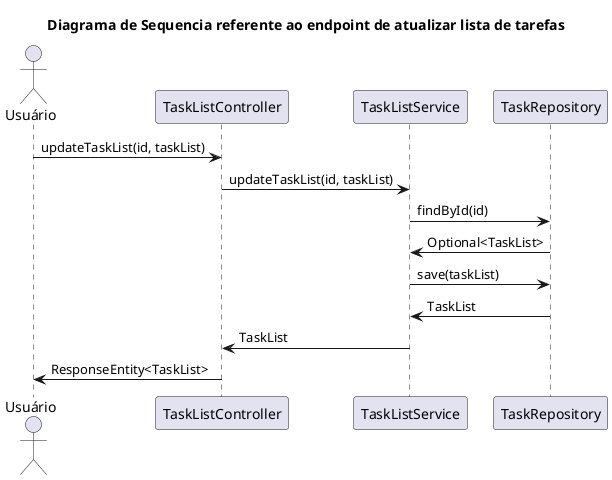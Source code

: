 @startuml updateTaskList
title Diagrama de Sequencia referente ao endpoint de atualizar lista de tarefas
actor Usuário
Usuário -> TaskListController : updateTaskList(id, taskList)
TaskListController -> TaskListService : updateTaskList(id, taskList)
TaskListService -> TaskRepository : findById(id)
TaskRepository -> TaskListService : Optional<TaskList>
TaskListService -> TaskRepository : save(taskList)
TaskRepository -> TaskListService : TaskList
TaskListService -> TaskListController : TaskList
TaskListController -> Usuário : ResponseEntity<TaskList>
@enduml
